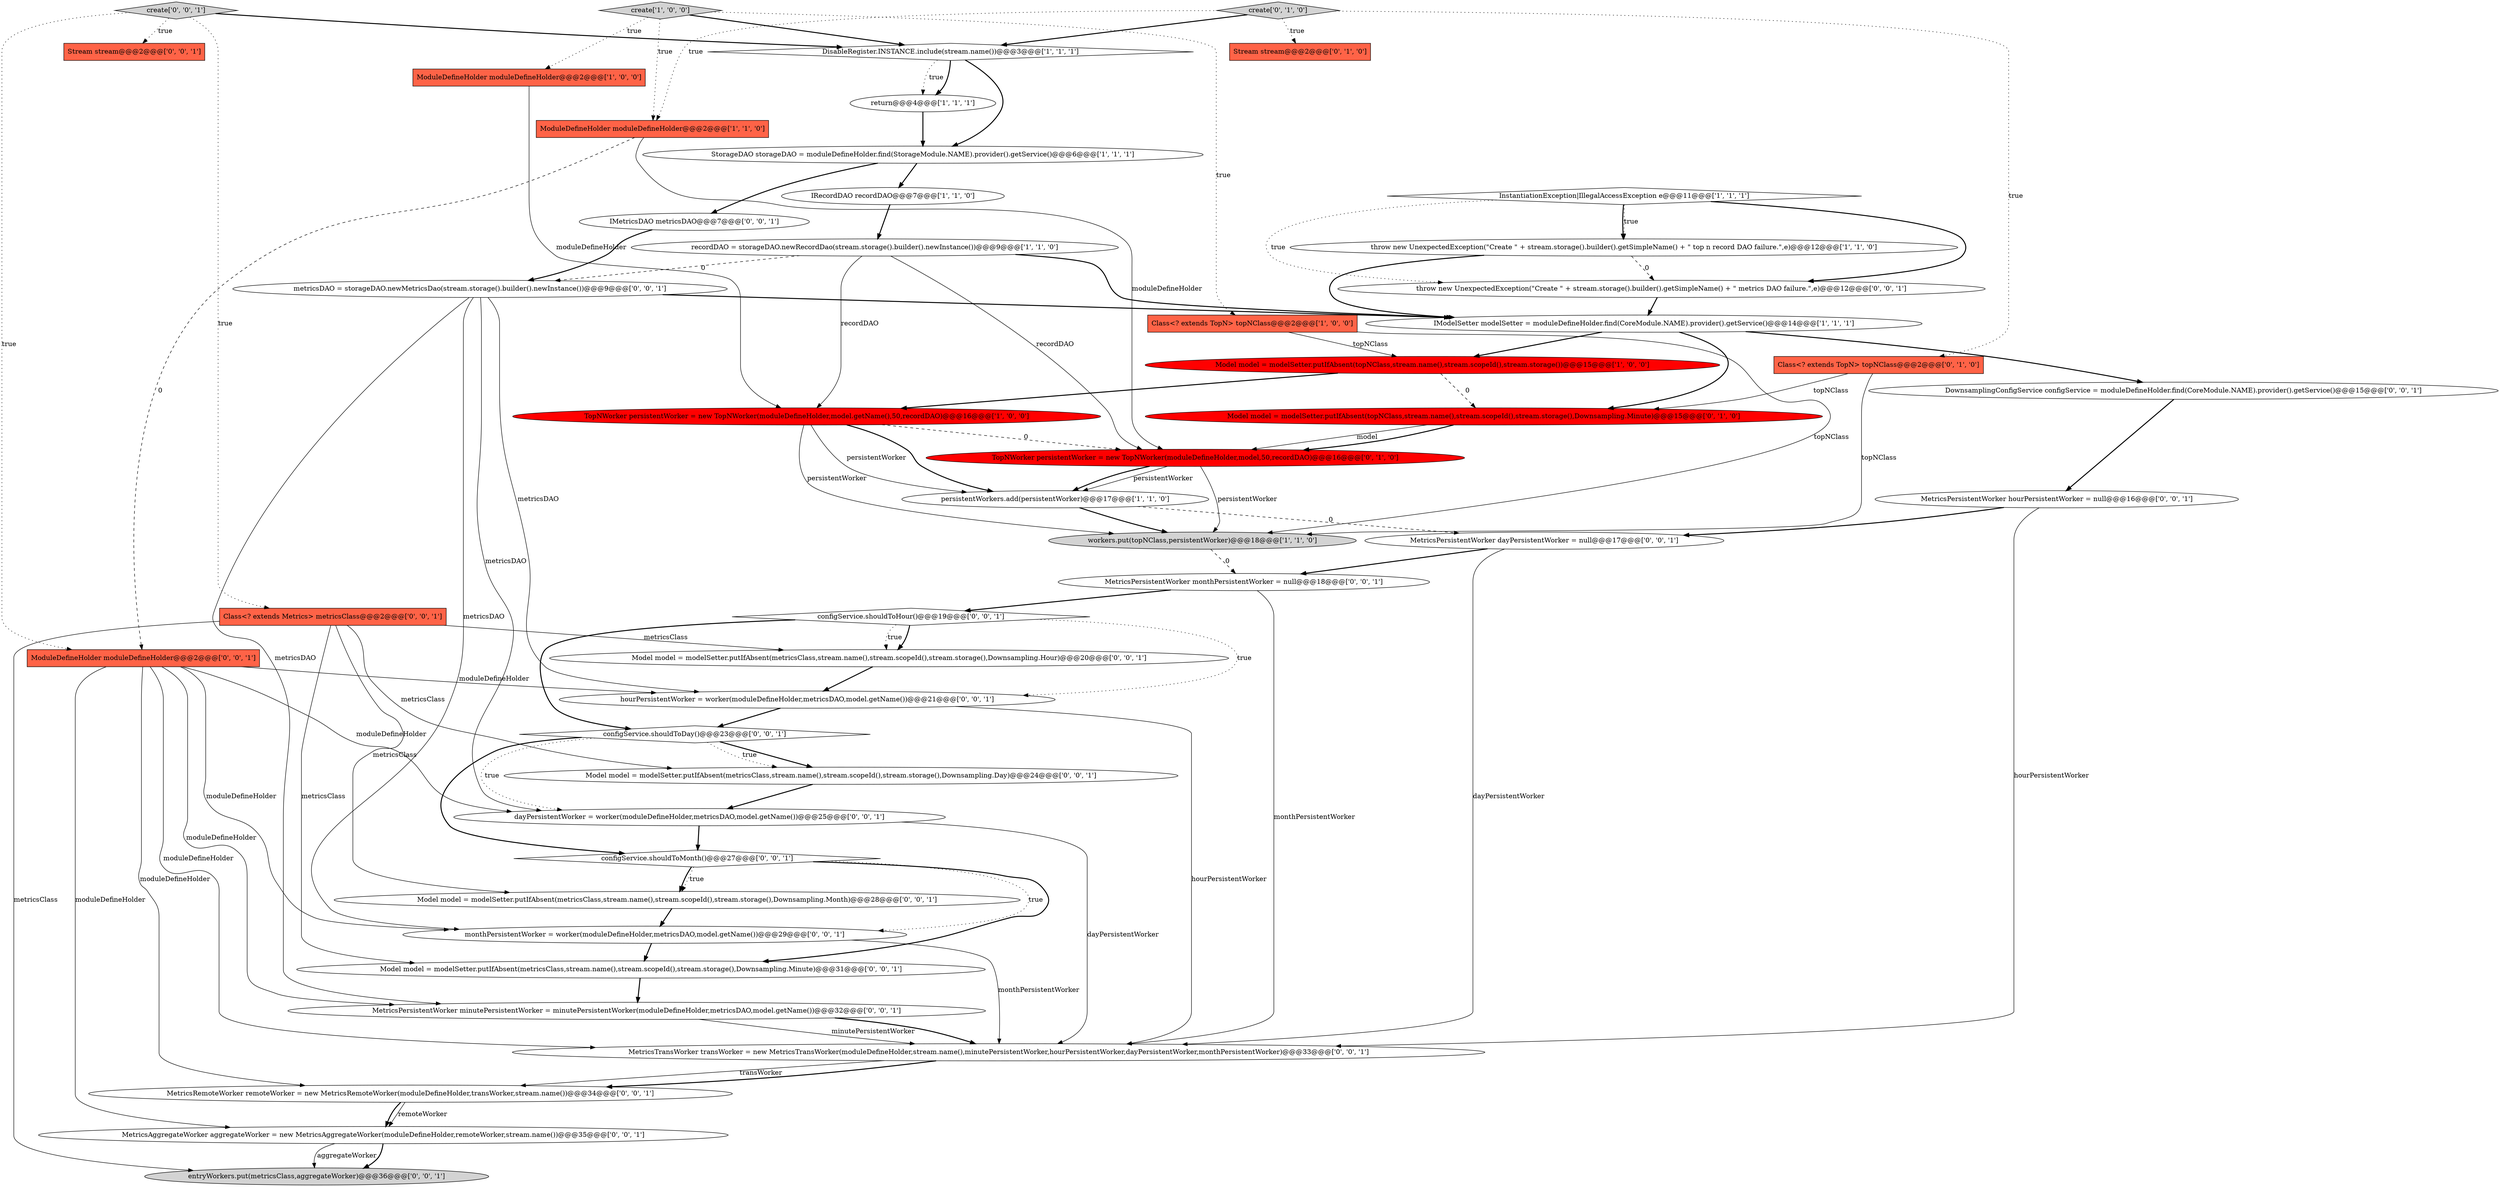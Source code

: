 digraph {
39 [style = filled, label = "hourPersistentWorker = worker(moduleDefineHolder,metricsDAO,model.getName())@@@21@@@['0', '0', '1']", fillcolor = white, shape = ellipse image = "AAA0AAABBB3BBB"];
9 [style = filled, label = "workers.put(topNClass,persistentWorker)@@@18@@@['1', '1', '0']", fillcolor = lightgray, shape = ellipse image = "AAA0AAABBB1BBB"];
8 [style = filled, label = "persistentWorkers.add(persistentWorker)@@@17@@@['1', '1', '0']", fillcolor = white, shape = ellipse image = "AAA0AAABBB1BBB"];
10 [style = filled, label = "IRecordDAO recordDAO@@@7@@@['1', '1', '0']", fillcolor = white, shape = ellipse image = "AAA0AAABBB1BBB"];
34 [style = filled, label = "configService.shouldToHour()@@@19@@@['0', '0', '1']", fillcolor = white, shape = diamond image = "AAA0AAABBB3BBB"];
36 [style = filled, label = "MetricsAggregateWorker aggregateWorker = new MetricsAggregateWorker(moduleDefineHolder,remoteWorker,stream.name())@@@35@@@['0', '0', '1']", fillcolor = white, shape = ellipse image = "AAA0AAABBB3BBB"];
42 [style = filled, label = "MetricsPersistentWorker monthPersistentWorker = null@@@18@@@['0', '0', '1']", fillcolor = white, shape = ellipse image = "AAA0AAABBB3BBB"];
13 [style = filled, label = "ModuleDefineHolder moduleDefineHolder@@@2@@@['1', '0', '0']", fillcolor = tomato, shape = box image = "AAA0AAABBB1BBB"];
14 [style = filled, label = "ModuleDefineHolder moduleDefineHolder@@@2@@@['1', '1', '0']", fillcolor = tomato, shape = box image = "AAA0AAABBB1BBB"];
24 [style = filled, label = "create['0', '0', '1']", fillcolor = lightgray, shape = diamond image = "AAA0AAABBB3BBB"];
26 [style = filled, label = "MetricsTransWorker transWorker = new MetricsTransWorker(moduleDefineHolder,stream.name(),minutePersistentWorker,hourPersistentWorker,dayPersistentWorker,monthPersistentWorker)@@@33@@@['0', '0', '1']", fillcolor = white, shape = ellipse image = "AAA0AAABBB3BBB"];
3 [style = filled, label = "TopNWorker persistentWorker = new TopNWorker(moduleDefineHolder,model.getName(),50,recordDAO)@@@16@@@['1', '0', '0']", fillcolor = red, shape = ellipse image = "AAA1AAABBB1BBB"];
27 [style = filled, label = "MetricsRemoteWorker remoteWorker = new MetricsRemoteWorker(moduleDefineHolder,transWorker,stream.name())@@@34@@@['0', '0', '1']", fillcolor = white, shape = ellipse image = "AAA0AAABBB3BBB"];
38 [style = filled, label = "throw new UnexpectedException(\"Create \" + stream.storage().builder().getSimpleName() + \" metrics DAO failure.\",e)@@@12@@@['0', '0', '1']", fillcolor = white, shape = ellipse image = "AAA0AAABBB3BBB"];
33 [style = filled, label = "IMetricsDAO metricsDAO@@@7@@@['0', '0', '1']", fillcolor = white, shape = ellipse image = "AAA0AAABBB3BBB"];
19 [style = filled, label = "create['0', '1', '0']", fillcolor = lightgray, shape = diamond image = "AAA0AAABBB2BBB"];
18 [style = filled, label = "TopNWorker persistentWorker = new TopNWorker(moduleDefineHolder,model,50,recordDAO)@@@16@@@['0', '1', '0']", fillcolor = red, shape = ellipse image = "AAA1AAABBB2BBB"];
28 [style = filled, label = "MetricsPersistentWorker hourPersistentWorker = null@@@16@@@['0', '0', '1']", fillcolor = white, shape = ellipse image = "AAA0AAABBB3BBB"];
12 [style = filled, label = "DisableRegister.INSTANCE.include(stream.name())@@@3@@@['1', '1', '1']", fillcolor = white, shape = diamond image = "AAA0AAABBB1BBB"];
25 [style = filled, label = "Stream stream@@@2@@@['0', '0', '1']", fillcolor = tomato, shape = box image = "AAA0AAABBB3BBB"];
15 [style = filled, label = "StorageDAO storageDAO = moduleDefineHolder.find(StorageModule.NAME).provider().getService()@@@6@@@['1', '1', '1']", fillcolor = white, shape = ellipse image = "AAA0AAABBB1BBB"];
29 [style = filled, label = "monthPersistentWorker = worker(moduleDefineHolder,metricsDAO,model.getName())@@@29@@@['0', '0', '1']", fillcolor = white, shape = ellipse image = "AAA0AAABBB3BBB"];
30 [style = filled, label = "configService.shouldToMonth()@@@27@@@['0', '0', '1']", fillcolor = white, shape = diamond image = "AAA0AAABBB3BBB"];
7 [style = filled, label = "InstantiationException|IllegalAccessException e@@@11@@@['1', '1', '1']", fillcolor = white, shape = diamond image = "AAA0AAABBB1BBB"];
21 [style = filled, label = "entryWorkers.put(metricsClass,aggregateWorker)@@@36@@@['0', '0', '1']", fillcolor = lightgray, shape = ellipse image = "AAA0AAABBB3BBB"];
23 [style = filled, label = "MetricsPersistentWorker dayPersistentWorker = null@@@17@@@['0', '0', '1']", fillcolor = white, shape = ellipse image = "AAA0AAABBB3BBB"];
43 [style = filled, label = "Model model = modelSetter.putIfAbsent(metricsClass,stream.name(),stream.scopeId(),stream.storage(),Downsampling.Day)@@@24@@@['0', '0', '1']", fillcolor = white, shape = ellipse image = "AAA0AAABBB3BBB"];
37 [style = filled, label = "configService.shouldToDay()@@@23@@@['0', '0', '1']", fillcolor = white, shape = diamond image = "AAA0AAABBB3BBB"];
41 [style = filled, label = "Model model = modelSetter.putIfAbsent(metricsClass,stream.name(),stream.scopeId(),stream.storage(),Downsampling.Minute)@@@31@@@['0', '0', '1']", fillcolor = white, shape = ellipse image = "AAA0AAABBB3BBB"];
16 [style = filled, label = "Stream stream@@@2@@@['0', '1', '0']", fillcolor = tomato, shape = box image = "AAA0AAABBB2BBB"];
17 [style = filled, label = "Model model = modelSetter.putIfAbsent(topNClass,stream.name(),stream.scopeId(),stream.storage(),Downsampling.Minute)@@@15@@@['0', '1', '0']", fillcolor = red, shape = ellipse image = "AAA1AAABBB2BBB"];
11 [style = filled, label = "IModelSetter modelSetter = moduleDefineHolder.find(CoreModule.NAME).provider().getService()@@@14@@@['1', '1', '1']", fillcolor = white, shape = ellipse image = "AAA0AAABBB1BBB"];
2 [style = filled, label = "Class<? extends TopN> topNClass@@@2@@@['1', '0', '0']", fillcolor = tomato, shape = box image = "AAA0AAABBB1BBB"];
0 [style = filled, label = "return@@@4@@@['1', '1', '1']", fillcolor = white, shape = ellipse image = "AAA0AAABBB1BBB"];
40 [style = filled, label = "ModuleDefineHolder moduleDefineHolder@@@2@@@['0', '0', '1']", fillcolor = tomato, shape = box image = "AAA0AAABBB3BBB"];
31 [style = filled, label = "Class<? extends Metrics> metricsClass@@@2@@@['0', '0', '1']", fillcolor = tomato, shape = box image = "AAA0AAABBB3BBB"];
20 [style = filled, label = "Class<? extends TopN> topNClass@@@2@@@['0', '1', '0']", fillcolor = tomato, shape = box image = "AAA0AAABBB2BBB"];
35 [style = filled, label = "MetricsPersistentWorker minutePersistentWorker = minutePersistentWorker(moduleDefineHolder,metricsDAO,model.getName())@@@32@@@['0', '0', '1']", fillcolor = white, shape = ellipse image = "AAA0AAABBB3BBB"];
4 [style = filled, label = "create['1', '0', '0']", fillcolor = lightgray, shape = diamond image = "AAA0AAABBB1BBB"];
46 [style = filled, label = "Model model = modelSetter.putIfAbsent(metricsClass,stream.name(),stream.scopeId(),stream.storage(),Downsampling.Month)@@@28@@@['0', '0', '1']", fillcolor = white, shape = ellipse image = "AAA0AAABBB3BBB"];
22 [style = filled, label = "metricsDAO = storageDAO.newMetricsDao(stream.storage().builder().newInstance())@@@9@@@['0', '0', '1']", fillcolor = white, shape = ellipse image = "AAA0AAABBB3BBB"];
45 [style = filled, label = "DownsamplingConfigService configService = moduleDefineHolder.find(CoreModule.NAME).provider().getService()@@@15@@@['0', '0', '1']", fillcolor = white, shape = ellipse image = "AAA0AAABBB3BBB"];
5 [style = filled, label = "recordDAO = storageDAO.newRecordDao(stream.storage().builder().newInstance())@@@9@@@['1', '1', '0']", fillcolor = white, shape = ellipse image = "AAA0AAABBB1BBB"];
44 [style = filled, label = "dayPersistentWorker = worker(moduleDefineHolder,metricsDAO,model.getName())@@@25@@@['0', '0', '1']", fillcolor = white, shape = ellipse image = "AAA0AAABBB3BBB"];
6 [style = filled, label = "Model model = modelSetter.putIfAbsent(topNClass,stream.name(),stream.scopeId(),stream.storage())@@@15@@@['1', '0', '0']", fillcolor = red, shape = ellipse image = "AAA1AAABBB1BBB"];
32 [style = filled, label = "Model model = modelSetter.putIfAbsent(metricsClass,stream.name(),stream.scopeId(),stream.storage(),Downsampling.Hour)@@@20@@@['0', '0', '1']", fillcolor = white, shape = ellipse image = "AAA0AAABBB3BBB"];
1 [style = filled, label = "throw new UnexpectedException(\"Create \" + stream.storage().builder().getSimpleName() + \" top n record DAO failure.\",e)@@@12@@@['1', '1', '0']", fillcolor = white, shape = ellipse image = "AAA0AAABBB1BBB"];
6->3 [style = bold, label=""];
15->10 [style = bold, label=""];
24->25 [style = dotted, label="true"];
31->21 [style = solid, label="metricsClass"];
5->18 [style = solid, label="recordDAO"];
26->27 [style = solid, label="transWorker"];
40->39 [style = solid, label="moduleDefineHolder"];
0->15 [style = bold, label=""];
37->43 [style = bold, label=""];
28->26 [style = solid, label="hourPersistentWorker"];
2->6 [style = solid, label="topNClass"];
30->46 [style = bold, label=""];
40->29 [style = solid, label="moduleDefineHolder"];
30->46 [style = dotted, label="true"];
22->39 [style = solid, label="metricsDAO"];
1->38 [style = dashed, label="0"];
34->32 [style = bold, label=""];
23->26 [style = solid, label="dayPersistentWorker"];
7->1 [style = dotted, label="true"];
43->44 [style = bold, label=""];
17->18 [style = solid, label="model"];
39->26 [style = solid, label="hourPersistentWorker"];
30->41 [style = bold, label=""];
7->1 [style = bold, label=""];
19->12 [style = bold, label=""];
35->26 [style = solid, label="minutePersistentWorker"];
40->36 [style = solid, label="moduleDefineHolder"];
38->11 [style = bold, label=""];
40->35 [style = solid, label="moduleDefineHolder"];
29->26 [style = solid, label="monthPersistentWorker"];
6->17 [style = dashed, label="0"];
1->11 [style = bold, label=""];
4->13 [style = dotted, label="true"];
30->29 [style = dotted, label="true"];
26->27 [style = bold, label=""];
3->8 [style = solid, label="persistentWorker"];
44->26 [style = solid, label="dayPersistentWorker"];
40->27 [style = solid, label="moduleDefineHolder"];
12->0 [style = dotted, label="true"];
40->44 [style = solid, label="moduleDefineHolder"];
2->9 [style = solid, label="topNClass"];
11->17 [style = bold, label=""];
5->11 [style = bold, label=""];
3->9 [style = solid, label="persistentWorker"];
14->18 [style = solid, label="moduleDefineHolder"];
4->2 [style = dotted, label="true"];
22->11 [style = bold, label=""];
14->40 [style = dashed, label="0"];
40->26 [style = solid, label="moduleDefineHolder"];
15->33 [style = bold, label=""];
22->44 [style = solid, label="metricsDAO"];
39->37 [style = bold, label=""];
44->30 [style = bold, label=""];
24->12 [style = bold, label=""];
9->42 [style = dashed, label="0"];
31->32 [style = solid, label="metricsClass"];
36->21 [style = solid, label="aggregateWorker"];
31->43 [style = solid, label="metricsClass"];
37->30 [style = bold, label=""];
13->3 [style = solid, label="moduleDefineHolder"];
46->29 [style = bold, label=""];
34->39 [style = dotted, label="true"];
18->8 [style = solid, label="persistentWorker"];
23->42 [style = bold, label=""];
37->43 [style = dotted, label="true"];
10->5 [style = bold, label=""];
28->23 [style = bold, label=""];
3->8 [style = bold, label=""];
4->12 [style = bold, label=""];
32->39 [style = bold, label=""];
18->8 [style = bold, label=""];
24->40 [style = dotted, label="true"];
37->44 [style = dotted, label="true"];
35->26 [style = bold, label=""];
33->22 [style = bold, label=""];
41->35 [style = bold, label=""];
5->22 [style = dashed, label="0"];
34->32 [style = dotted, label="true"];
31->46 [style = solid, label="metricsClass"];
19->14 [style = dotted, label="true"];
27->36 [style = solid, label="remoteWorker"];
42->34 [style = bold, label=""];
27->36 [style = bold, label=""];
19->20 [style = dotted, label="true"];
5->3 [style = solid, label="recordDAO"];
29->41 [style = bold, label=""];
11->6 [style = bold, label=""];
3->18 [style = dashed, label="0"];
24->31 [style = dotted, label="true"];
12->15 [style = bold, label=""];
11->45 [style = bold, label=""];
45->28 [style = bold, label=""];
4->14 [style = dotted, label="true"];
12->0 [style = bold, label=""];
7->38 [style = dotted, label="true"];
31->41 [style = solid, label="metricsClass"];
36->21 [style = bold, label=""];
7->38 [style = bold, label=""];
34->37 [style = bold, label=""];
20->9 [style = solid, label="topNClass"];
19->16 [style = dotted, label="true"];
18->9 [style = solid, label="persistentWorker"];
8->9 [style = bold, label=""];
20->17 [style = solid, label="topNClass"];
22->29 [style = solid, label="metricsDAO"];
22->35 [style = solid, label="metricsDAO"];
17->18 [style = bold, label=""];
8->23 [style = dashed, label="0"];
42->26 [style = solid, label="monthPersistentWorker"];
}
